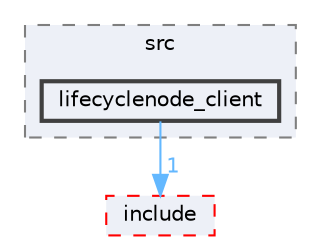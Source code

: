 digraph "smacc2_client_library/lifecyclenode_client/src/lifecyclenode_client"
{
 // LATEX_PDF_SIZE
  bgcolor="transparent";
  edge [fontname=Helvetica,fontsize=10,labelfontname=Helvetica,labelfontsize=10];
  node [fontname=Helvetica,fontsize=10,shape=box,height=0.2,width=0.4];
  compound=true
  subgraph clusterdir_4d57361f4819096c6d356e31d0dbe49b {
    graph [ bgcolor="#edf0f7", pencolor="grey50", label="src", fontname=Helvetica,fontsize=10 style="filled,dashed", URL="dir_4d57361f4819096c6d356e31d0dbe49b.html",tooltip=""]
  dir_02cc6eb6df26effec656a387faeb4b05 [label="lifecyclenode_client", fillcolor="#edf0f7", color="grey25", style="filled,bold", URL="dir_02cc6eb6df26effec656a387faeb4b05.html",tooltip=""];
  }
  dir_97013bcc9e019c0dfe789d164a0c12bc [label="include", fillcolor="#edf0f7", color="red", style="filled,dashed", URL="dir_97013bcc9e019c0dfe789d164a0c12bc.html",tooltip=""];
  dir_02cc6eb6df26effec656a387faeb4b05->dir_97013bcc9e019c0dfe789d164a0c12bc [headlabel="1", labeldistance=1.5 headhref="dir_000074_000048.html" color="steelblue1" fontcolor="steelblue1"];
}

